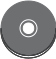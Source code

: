 <?xml version="1.0" encoding="UTF-8"?>
<dia:diagram xmlns:dia="http://www.lysator.liu.se/~alla/dia/">
  <dia:layer name="Fondo" visible="true" active="true">
    <dia:group>
      <dia:group>
        <dia:group>
          <dia:group>
            <dia:object type="Standard - Beziergon" version="0" id="O0">
              <dia:attribute name="obj_pos">
                <dia:point val="2.5,1.074"/>
              </dia:attribute>
              <dia:attribute name="obj_bb">
                <dia:rectangle val="1.125,1.074;3.875,3.803"/>
              </dia:attribute>
              <dia:attribute name="bez_points">
                <dia:point val="2.5,1.074"/>
                <dia:point val="3.26,1.074"/>
                <dia:point val="3.875,1.685"/>
                <dia:point val="3.875,2.438"/>
                <dia:point val="3.875,3.192"/>
                <dia:point val="3.26,3.803"/>
                <dia:point val="2.5,3.803"/>
                <dia:point val="1.74,3.803"/>
                <dia:point val="1.125,3.192"/>
                <dia:point val="1.125,2.438"/>
                <dia:point val="1.125,1.685"/>
                <dia:point val="1.74,1.074"/>
              </dia:attribute>
              <dia:attribute name="corner_types">
                <dia:enum val="18473568"/>
                <dia:enum val="0"/>
                <dia:enum val="0"/>
                <dia:enum val="0"/>
                <dia:enum val="0"/>
              </dia:attribute>
              <dia:attribute name="line_color">
                <dia:color val="#6d6f71"/>
              </dia:attribute>
              <dia:attribute name="line_width">
                <dia:real val="0"/>
              </dia:attribute>
              <dia:attribute name="inner_color">
                <dia:color val="#6d6f71"/>
              </dia:attribute>
              <dia:attribute name="show_background">
                <dia:boolean val="true"/>
              </dia:attribute>
            </dia:object>
          </dia:group>
          <dia:group>
            <dia:object type="Standard - Beziergon" version="0" id="O1">
              <dia:attribute name="obj_pos">
                <dia:point val="3.875,2.438"/>
              </dia:attribute>
              <dia:attribute name="obj_bb">
                <dia:rectangle val="0.125,2.438;4.875,3.926"/>
              </dia:attribute>
              <dia:attribute name="bez_points">
                <dia:point val="3.875,2.438"/>
                <dia:point val="3.875,2.562"/>
                <dia:point val="3.875,2.438"/>
                <dia:point val="3.875,2.562"/>
                <dia:point val="3.875,3.315"/>
                <dia:point val="3.26,3.926"/>
                <dia:point val="2.5,3.926"/>
                <dia:point val="1.74,3.926"/>
                <dia:point val="1.125,3.315"/>
                <dia:point val="1.125,2.562"/>
                <dia:point val="1.125,2.438"/>
                <dia:point val="1.125,2.562"/>
                <dia:point val="1.125,2.438"/>
                <dia:point val="1.125,3.192"/>
                <dia:point val="1.74,3.803"/>
                <dia:point val="2.5,3.803"/>
                <dia:point val="3.26,3.803"/>
                <dia:point val="3.875,3.192"/>
              </dia:attribute>
              <dia:attribute name="corner_types">
                <dia:enum val="-819542408"/>
                <dia:enum val="0"/>
                <dia:enum val="0"/>
                <dia:enum val="0"/>
                <dia:enum val="0"/>
                <dia:enum val="0"/>
                <dia:enum val="0"/>
              </dia:attribute>
              <dia:attribute name="line_width">
                <dia:real val="0"/>
              </dia:attribute>
              <dia:attribute name="show_background">
                <dia:boolean val="false"/>
              </dia:attribute>
            </dia:object>
            <dia:group>
              <dia:object type="Standard - BezierLine" version="0" id="O2">
                <dia:attribute name="obj_pos">
                  <dia:point val="3.875,2.438"/>
                </dia:attribute>
                <dia:attribute name="obj_bb">
                  <dia:rectangle val="2.86,2.438;4.86,2.914"/>
                </dia:attribute>
                <dia:attribute name="bez_points">
                  <dia:point val="3.875,2.438"/>
                  <dia:point val="3.875,2.562"/>
                  <dia:point val="3.875,2.438"/>
                  <dia:point val="3.875,2.562"/>
                  <dia:point val="3.875,2.631"/>
                  <dia:point val="3.87,2.699"/>
                  <dia:point val="3.86,2.765"/>
                  <dia:point val="3.86,2.642"/>
                  <dia:point val="3.86,2.765"/>
                  <dia:point val="3.86,2.642"/>
                  <dia:point val="3.87,2.575"/>
                  <dia:point val="3.875,2.508"/>
                  <dia:point val="3.875,2.438"/>
                </dia:attribute>
                <dia:attribute name="corner_types">
                  <dia:enum val="0"/>
                  <dia:enum val="0"/>
                  <dia:enum val="0"/>
                  <dia:enum val="0"/>
                  <dia:enum val="0"/>
                </dia:attribute>
                <dia:attribute name="line_color">
                  <dia:color val="#484a4b"/>
                </dia:attribute>
                <dia:attribute name="line_width">
                  <dia:real val="0"/>
                </dia:attribute>
              </dia:object>
              <dia:object type="Standard - BezierLine" version="0" id="O3">
                <dia:attribute name="obj_pos">
                  <dia:point val="3.86,2.642"/>
                </dia:attribute>
                <dia:attribute name="obj_bb">
                  <dia:rectangle val="3.806,2.642;3.86,2.991"/>
                </dia:attribute>
                <dia:attribute name="bez_points">
                  <dia:point val="3.86,2.642"/>
                  <dia:point val="3.86,2.765"/>
                  <dia:point val="3.86,2.642"/>
                  <dia:point val="3.86,2.765"/>
                  <dia:point val="3.849,2.843"/>
                  <dia:point val="3.83,2.918"/>
                  <dia:point val="3.806,2.991"/>
                  <dia:point val="3.806,2.868"/>
                  <dia:point val="3.806,2.991"/>
                  <dia:point val="3.806,2.868"/>
                  <dia:point val="3.83,2.795"/>
                  <dia:point val="3.849,2.719"/>
                  <dia:point val="3.86,2.642"/>
                </dia:attribute>
                <dia:attribute name="corner_types">
                  <dia:enum val="0"/>
                  <dia:enum val="0"/>
                  <dia:enum val="0"/>
                  <dia:enum val="0"/>
                  <dia:enum val="0"/>
                </dia:attribute>
                <dia:attribute name="line_color">
                  <dia:color val="#484a4b"/>
                </dia:attribute>
                <dia:attribute name="line_width">
                  <dia:real val="0"/>
                </dia:attribute>
              </dia:object>
              <dia:object type="Standard - BezierLine" version="0" id="O4">
                <dia:attribute name="obj_pos">
                  <dia:point val="3.806,2.868"/>
                </dia:attribute>
                <dia:attribute name="obj_bb">
                  <dia:rectangle val="3.696,2.868;3.806,3.236"/>
                </dia:attribute>
                <dia:attribute name="bez_points">
                  <dia:point val="3.806,2.868"/>
                  <dia:point val="3.806,2.991"/>
                  <dia:point val="3.806,2.868"/>
                  <dia:point val="3.806,2.991"/>
                  <dia:point val="3.777,3.077"/>
                  <dia:point val="3.74,3.159"/>
                  <dia:point val="3.696,3.236"/>
                  <dia:point val="3.696,3.113"/>
                  <dia:point val="3.696,3.236"/>
                  <dia:point val="3.696,3.113"/>
                  <dia:point val="3.74,3.036"/>
                  <dia:point val="3.777,2.954"/>
                  <dia:point val="3.806,2.868"/>
                </dia:attribute>
                <dia:attribute name="corner_types">
                  <dia:enum val="0"/>
                  <dia:enum val="0"/>
                  <dia:enum val="0"/>
                  <dia:enum val="0"/>
                  <dia:enum val="0"/>
                </dia:attribute>
                <dia:attribute name="line_color">
                  <dia:color val="#484a4b"/>
                </dia:attribute>
                <dia:attribute name="line_width">
                  <dia:real val="0"/>
                </dia:attribute>
              </dia:object>
              <dia:object type="Standard - BezierLine" version="0" id="O5">
                <dia:attribute name="obj_pos">
                  <dia:point val="3.696,3.113"/>
                </dia:attribute>
                <dia:attribute name="obj_bb">
                  <dia:rectangle val="0.125,2.438;3.696,3.926"/>
                </dia:attribute>
                <dia:attribute name="bez_points">
                  <dia:point val="3.696,3.113"/>
                  <dia:point val="3.696,3.236"/>
                  <dia:point val="3.696,3.113"/>
                  <dia:point val="3.696,3.236"/>
                  <dia:point val="3.459,3.648"/>
                  <dia:point val="3.012,3.926"/>
                  <dia:point val="2.5,3.926"/>
                  <dia:point val="1.74,3.926"/>
                  <dia:point val="1.125,3.315"/>
                  <dia:point val="1.125,2.562"/>
                  <dia:point val="1.125,2.438"/>
                  <dia:point val="1.125,2.562"/>
                  <dia:point val="1.125,2.438"/>
                  <dia:point val="1.125,3.192"/>
                  <dia:point val="1.74,3.803"/>
                  <dia:point val="2.5,3.803"/>
                  <dia:point val="3.012,3.803"/>
                  <dia:point val="3.459,3.525"/>
                  <dia:point val="3.696,3.113"/>
                </dia:attribute>
                <dia:attribute name="corner_types">
                  <dia:enum val="0"/>
                  <dia:enum val="0"/>
                  <dia:enum val="0"/>
                  <dia:enum val="0"/>
                  <dia:enum val="0"/>
                  <dia:enum val="0"/>
                  <dia:enum val="0"/>
                </dia:attribute>
                <dia:attribute name="line_color">
                  <dia:color val="#484a4b"/>
                </dia:attribute>
                <dia:attribute name="line_width">
                  <dia:real val="0"/>
                </dia:attribute>
              </dia:object>
            </dia:group>
          </dia:group>
        </dia:group>
        <dia:object type="Standard - Ellipse" version="0" id="O6">
          <dia:attribute name="obj_pos">
            <dia:point val="2.075,2.013"/>
          </dia:attribute>
          <dia:attribute name="obj_bb">
            <dia:rectangle val="2.075,2.013;2.925,2.862"/>
          </dia:attribute>
          <dia:attribute name="elem_corner">
            <dia:point val="2.075,2.013"/>
          </dia:attribute>
          <dia:attribute name="elem_width">
            <dia:real val="0.85"/>
          </dia:attribute>
          <dia:attribute name="elem_height">
            <dia:real val="0.85"/>
          </dia:attribute>
          <dia:attribute name="border_width">
            <dia:real val="0"/>
          </dia:attribute>
          <dia:attribute name="border_color">
            <dia:color val="#ffffff"/>
          </dia:attribute>
          <dia:attribute name="show_background">
            <dia:boolean val="false"/>
          </dia:attribute>
        </dia:object>
        <dia:object type="Standard - Ellipse" version="0" id="O7">
          <dia:attribute name="obj_pos">
            <dia:point val="2.238,2.175"/>
          </dia:attribute>
          <dia:attribute name="obj_bb">
            <dia:rectangle val="2.238,2.175;2.762,2.7"/>
          </dia:attribute>
          <dia:attribute name="elem_corner">
            <dia:point val="2.238,2.175"/>
          </dia:attribute>
          <dia:attribute name="elem_width">
            <dia:real val="0.524"/>
          </dia:attribute>
          <dia:attribute name="elem_height">
            <dia:real val="0.524"/>
          </dia:attribute>
          <dia:attribute name="border_width">
            <dia:real val="0"/>
          </dia:attribute>
          <dia:attribute name="border_color">
            <dia:color val="#ffffff"/>
          </dia:attribute>
        </dia:object>
      </dia:group>
    </dia:group>
  </dia:layer>
</dia:diagram>
